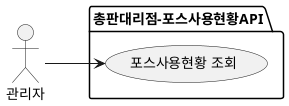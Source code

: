 @startuml Store Env Usecase

left to right direction

actor "관리자" as user

package 총판대리점-포스사용현황API{
  usecase "포스사용현황 조회" AS UC11
}

' 사용자
user --> UC11

@enduml